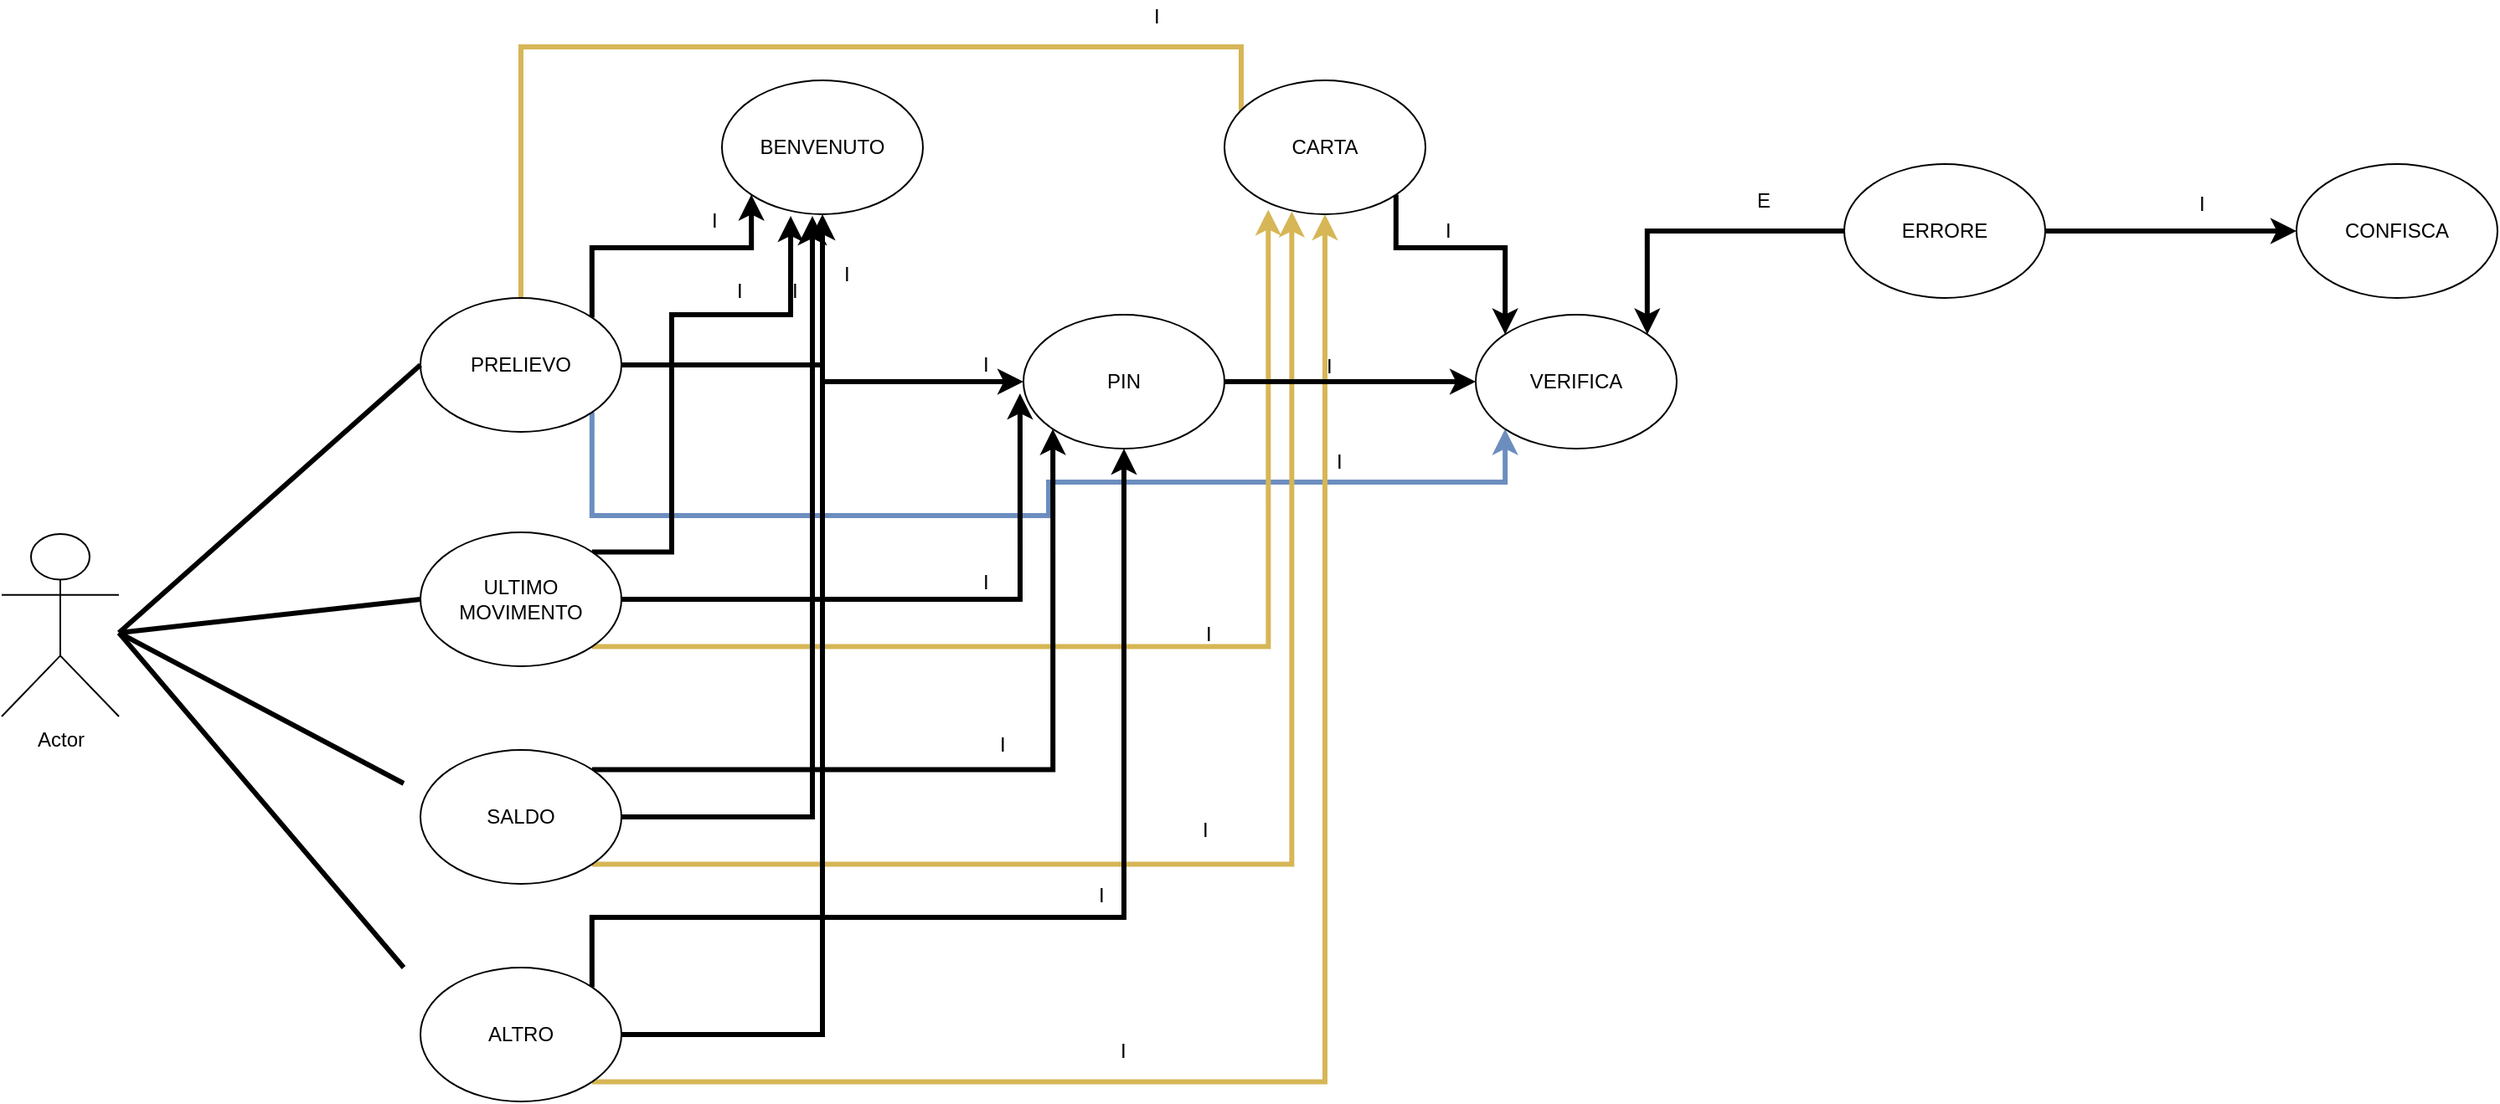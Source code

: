 <mxfile version="10.6.1" type="device"><diagram id="IKFaRUHab7-3rq9OM4kD" name="Page-1"><mxGraphModel dx="2542" dy="2182" grid="1" gridSize="10" guides="1" tooltips="1" connect="1" arrows="1" fold="1" page="1" pageScale="1" pageWidth="827" pageHeight="1169" math="0" shadow="0"><root><mxCell id="0"/><mxCell id="1" parent="0"/><mxCell id="qaQy-k4FwIXla5iRoM-g-1" value="Actor" style="shape=umlActor;verticalLabelPosition=bottom;labelBackgroundColor=#ffffff;verticalAlign=top;html=1;outlineConnect=0;" vertex="1" parent="1"><mxGeometry x="-220" y="231" width="70" height="109" as="geometry"/></mxCell><mxCell id="qaQy-k4FwIXla5iRoM-g-12" style="edgeStyle=orthogonalEdgeStyle;rounded=0;orthogonalLoop=1;jettySize=auto;html=1;exitX=1;exitY=0;exitDx=0;exitDy=0;entryX=0;entryY=1;entryDx=0;entryDy=0;strokeWidth=3;" edge="1" parent="1" source="qaQy-k4FwIXla5iRoM-g-2" target="qaQy-k4FwIXla5iRoM-g-6"><mxGeometry relative="1" as="geometry"><Array as="points"><mxPoint x="132" y="60"/><mxPoint x="228" y="60"/></Array></mxGeometry></mxCell><mxCell id="qaQy-k4FwIXla5iRoM-g-20" style="edgeStyle=orthogonalEdgeStyle;rounded=0;orthogonalLoop=1;jettySize=auto;html=1;exitX=1;exitY=0.5;exitDx=0;exitDy=0;entryX=0;entryY=0.5;entryDx=0;entryDy=0;strokeWidth=3;" edge="1" parent="1" source="qaQy-k4FwIXla5iRoM-g-2" target="qaQy-k4FwIXla5iRoM-g-7"><mxGeometry relative="1" as="geometry"/></mxCell><mxCell id="qaQy-k4FwIXla5iRoM-g-36" style="edgeStyle=orthogonalEdgeStyle;rounded=0;orthogonalLoop=1;jettySize=auto;html=1;exitX=1;exitY=1;exitDx=0;exitDy=0;entryX=0;entryY=1;entryDx=0;entryDy=0;fillColor=#dae8fc;strokeColor=#6c8ebf;strokeWidth=3;" edge="1" parent="1" source="qaQy-k4FwIXla5iRoM-g-2" target="qaQy-k4FwIXla5iRoM-g-8"><mxGeometry relative="1" as="geometry"><Array as="points"><mxPoint x="132" y="220"/><mxPoint x="405" y="220"/><mxPoint x="405" y="200"/><mxPoint x="678" y="200"/></Array></mxGeometry></mxCell><mxCell id="qaQy-k4FwIXla5iRoM-g-41" style="edgeStyle=orthogonalEdgeStyle;rounded=0;orthogonalLoop=1;jettySize=auto;html=1;exitX=0.5;exitY=0;exitDx=0;exitDy=0;entryX=0;entryY=0.5;entryDx=0;entryDy=0;fillColor=#fff2cc;strokeColor=#d6b656;strokeWidth=3;" edge="1" parent="1" source="qaQy-k4FwIXla5iRoM-g-2" target="qaQy-k4FwIXla5iRoM-g-9"><mxGeometry relative="1" as="geometry"><Array as="points"><mxPoint x="90" y="-60"/><mxPoint x="520" y="-60"/><mxPoint x="520"/></Array></mxGeometry></mxCell><mxCell id="qaQy-k4FwIXla5iRoM-g-2" value="PRELIEVO" style="ellipse;whiteSpace=wrap;html=1;" vertex="1" parent="1"><mxGeometry x="30" y="90" width="120" height="80" as="geometry"/></mxCell><mxCell id="qaQy-k4FwIXla5iRoM-g-13" style="edgeStyle=orthogonalEdgeStyle;rounded=0;orthogonalLoop=1;jettySize=auto;html=1;exitX=1;exitY=0;exitDx=0;exitDy=0;entryX=0.342;entryY=1.013;entryDx=0;entryDy=0;entryPerimeter=0;strokeWidth=3;" edge="1" parent="1" source="qaQy-k4FwIXla5iRoM-g-3" target="qaQy-k4FwIXla5iRoM-g-6"><mxGeometry relative="1" as="geometry"><Array as="points"><mxPoint x="180" y="242"/><mxPoint x="180" y="100"/><mxPoint x="251" y="100"/></Array></mxGeometry></mxCell><mxCell id="qaQy-k4FwIXla5iRoM-g-21" style="edgeStyle=orthogonalEdgeStyle;rounded=0;orthogonalLoop=1;jettySize=auto;html=1;exitX=1;exitY=0.5;exitDx=0;exitDy=0;entryX=-0.017;entryY=0.588;entryDx=0;entryDy=0;entryPerimeter=0;strokeWidth=3;" edge="1" parent="1" source="qaQy-k4FwIXla5iRoM-g-3" target="qaQy-k4FwIXla5iRoM-g-7"><mxGeometry relative="1" as="geometry"/></mxCell><mxCell id="qaQy-k4FwIXla5iRoM-g-40" style="edgeStyle=orthogonalEdgeStyle;rounded=0;orthogonalLoop=1;jettySize=auto;html=1;exitX=1;exitY=1;exitDx=0;exitDy=0;entryX=0.218;entryY=0.965;entryDx=0;entryDy=0;entryPerimeter=0;fillColor=#fff2cc;strokeColor=#d6b656;strokeWidth=3;" edge="1" parent="1" source="qaQy-k4FwIXla5iRoM-g-3" target="qaQy-k4FwIXla5iRoM-g-9"><mxGeometry relative="1" as="geometry"/></mxCell><mxCell id="qaQy-k4FwIXla5iRoM-g-3" value="&lt;div&gt;ULTIMO&lt;/div&gt;&lt;div&gt;MOVIMENTO&lt;br&gt;&lt;/div&gt;" style="ellipse;whiteSpace=wrap;html=1;" vertex="1" parent="1"><mxGeometry x="30" y="230" width="120" height="80" as="geometry"/></mxCell><mxCell id="qaQy-k4FwIXla5iRoM-g-14" style="edgeStyle=orthogonalEdgeStyle;rounded=0;orthogonalLoop=1;jettySize=auto;html=1;exitX=1;exitY=0.5;exitDx=0;exitDy=0;entryX=0.45;entryY=1.013;entryDx=0;entryDy=0;entryPerimeter=0;endSize=8;strokeWidth=3;" edge="1" parent="1" source="qaQy-k4FwIXla5iRoM-g-4" target="qaQy-k4FwIXla5iRoM-g-6"><mxGeometry relative="1" as="geometry"/></mxCell><mxCell id="qaQy-k4FwIXla5iRoM-g-22" style="edgeStyle=orthogonalEdgeStyle;rounded=0;orthogonalLoop=1;jettySize=auto;html=1;exitX=1;exitY=0;exitDx=0;exitDy=0;entryX=0;entryY=1;entryDx=0;entryDy=0;strokeWidth=3;" edge="1" parent="1" source="qaQy-k4FwIXla5iRoM-g-4" target="qaQy-k4FwIXla5iRoM-g-7"><mxGeometry relative="1" as="geometry"/></mxCell><mxCell id="qaQy-k4FwIXla5iRoM-g-39" style="edgeStyle=orthogonalEdgeStyle;rounded=0;orthogonalLoop=1;jettySize=auto;html=1;exitX=1;exitY=1;exitDx=0;exitDy=0;entryX=0.335;entryY=0.979;entryDx=0;entryDy=0;entryPerimeter=0;fillColor=#fff2cc;strokeColor=#d6b656;strokeWidth=3;" edge="1" parent="1" source="qaQy-k4FwIXla5iRoM-g-4" target="qaQy-k4FwIXla5iRoM-g-9"><mxGeometry relative="1" as="geometry"/></mxCell><mxCell id="qaQy-k4FwIXla5iRoM-g-4" value="SALDO" style="ellipse;whiteSpace=wrap;html=1;" vertex="1" parent="1"><mxGeometry x="30" y="360" width="120" height="80" as="geometry"/></mxCell><mxCell id="qaQy-k4FwIXla5iRoM-g-15" style="edgeStyle=orthogonalEdgeStyle;rounded=0;orthogonalLoop=1;jettySize=auto;html=1;exitX=1;exitY=0.5;exitDx=0;exitDy=0;strokeWidth=3;" edge="1" parent="1" source="qaQy-k4FwIXla5iRoM-g-5" target="qaQy-k4FwIXla5iRoM-g-6"><mxGeometry relative="1" as="geometry"/></mxCell><mxCell id="qaQy-k4FwIXla5iRoM-g-23" style="edgeStyle=orthogonalEdgeStyle;rounded=0;orthogonalLoop=1;jettySize=auto;html=1;exitX=1;exitY=0;exitDx=0;exitDy=0;entryX=0.5;entryY=1;entryDx=0;entryDy=0;strokeWidth=3;" edge="1" parent="1" source="qaQy-k4FwIXla5iRoM-g-5" target="qaQy-k4FwIXla5iRoM-g-7"><mxGeometry relative="1" as="geometry"><Array as="points"><mxPoint x="132" y="460"/><mxPoint x="450" y="460"/></Array></mxGeometry></mxCell><mxCell id="qaQy-k4FwIXla5iRoM-g-38" style="edgeStyle=orthogonalEdgeStyle;rounded=0;orthogonalLoop=1;jettySize=auto;html=1;exitX=1;exitY=1;exitDx=0;exitDy=0;entryX=0.5;entryY=1;entryDx=0;entryDy=0;fillColor=#fff2cc;strokeColor=#d6b656;strokeWidth=3;" edge="1" parent="1" source="qaQy-k4FwIXla5iRoM-g-5" target="qaQy-k4FwIXla5iRoM-g-9"><mxGeometry relative="1" as="geometry"/></mxCell><mxCell id="qaQy-k4FwIXla5iRoM-g-5" value="ALTRO" style="ellipse;whiteSpace=wrap;html=1;" vertex="1" parent="1"><mxGeometry x="30" y="490" width="120" height="80" as="geometry"/></mxCell><mxCell id="qaQy-k4FwIXla5iRoM-g-6" value="BENVENUTO" style="ellipse;whiteSpace=wrap;html=1;" vertex="1" parent="1"><mxGeometry x="210" y="-40" width="120" height="80" as="geometry"/></mxCell><mxCell id="qaQy-k4FwIXla5iRoM-g-28" style="edgeStyle=orthogonalEdgeStyle;rounded=0;orthogonalLoop=1;jettySize=auto;html=1;exitX=1;exitY=0.5;exitDx=0;exitDy=0;entryX=0;entryY=0.5;entryDx=0;entryDy=0;strokeWidth=3;" edge="1" parent="1" source="qaQy-k4FwIXla5iRoM-g-7" target="qaQy-k4FwIXla5iRoM-g-8"><mxGeometry relative="1" as="geometry"/></mxCell><mxCell id="qaQy-k4FwIXla5iRoM-g-7" value="PIN" style="ellipse;whiteSpace=wrap;html=1;" vertex="1" parent="1"><mxGeometry x="390" y="100" width="120" height="80" as="geometry"/></mxCell><mxCell id="qaQy-k4FwIXla5iRoM-g-8" value="VERIFICA" style="ellipse;whiteSpace=wrap;html=1;" vertex="1" parent="1"><mxGeometry x="660" y="100" width="120" height="80" as="geometry"/></mxCell><mxCell id="qaQy-k4FwIXla5iRoM-g-30" style="edgeStyle=orthogonalEdgeStyle;rounded=0;orthogonalLoop=1;jettySize=auto;html=1;exitX=1;exitY=1;exitDx=0;exitDy=0;entryX=0;entryY=0;entryDx=0;entryDy=0;strokeWidth=3;" edge="1" parent="1" source="qaQy-k4FwIXla5iRoM-g-9" target="qaQy-k4FwIXla5iRoM-g-8"><mxGeometry relative="1" as="geometry"><Array as="points"><mxPoint x="612" y="60"/><mxPoint x="678" y="60"/></Array></mxGeometry></mxCell><mxCell id="qaQy-k4FwIXla5iRoM-g-9" value="CARTA" style="ellipse;whiteSpace=wrap;html=1;" vertex="1" parent="1"><mxGeometry x="510" y="-40" width="120" height="80" as="geometry"/></mxCell><mxCell id="qaQy-k4FwIXla5iRoM-g-32" style="edgeStyle=orthogonalEdgeStyle;rounded=0;orthogonalLoop=1;jettySize=auto;html=1;exitX=0;exitY=0.5;exitDx=0;exitDy=0;entryX=1;entryY=0;entryDx=0;entryDy=0;strokeWidth=3;" edge="1" parent="1" source="qaQy-k4FwIXla5iRoM-g-10" target="qaQy-k4FwIXla5iRoM-g-8"><mxGeometry relative="1" as="geometry"/></mxCell><mxCell id="qaQy-k4FwIXla5iRoM-g-34" style="edgeStyle=orthogonalEdgeStyle;rounded=0;orthogonalLoop=1;jettySize=auto;html=1;exitX=1;exitY=0.5;exitDx=0;exitDy=0;entryX=0;entryY=0.5;entryDx=0;entryDy=0;strokeWidth=3;" edge="1" parent="1" source="qaQy-k4FwIXla5iRoM-g-10" target="qaQy-k4FwIXla5iRoM-g-11"><mxGeometry relative="1" as="geometry"/></mxCell><mxCell id="qaQy-k4FwIXla5iRoM-g-10" value="ERRORE" style="ellipse;whiteSpace=wrap;html=1;" vertex="1" parent="1"><mxGeometry x="880" y="10" width="120" height="80" as="geometry"/></mxCell><mxCell id="qaQy-k4FwIXla5iRoM-g-11" value="CONFISCA" style="ellipse;whiteSpace=wrap;html=1;" vertex="1" parent="1"><mxGeometry x="1150" y="10" width="120" height="80" as="geometry"/></mxCell><mxCell id="qaQy-k4FwIXla5iRoM-g-16" value="I" style="text;html=1;resizable=0;points=[];autosize=1;align=left;verticalAlign=top;spacingTop=-4;" vertex="1" parent="1"><mxGeometry x="202" y="34" width="20" height="20" as="geometry"/></mxCell><mxCell id="qaQy-k4FwIXla5iRoM-g-17" value="I" style="text;html=1;resizable=0;points=[];autosize=1;align=left;verticalAlign=top;spacingTop=-4;" vertex="1" parent="1"><mxGeometry x="217" y="76" width="20" height="20" as="geometry"/></mxCell><mxCell id="qaQy-k4FwIXla5iRoM-g-18" value="I" style="text;html=1;resizable=0;points=[];autosize=1;align=left;verticalAlign=top;spacingTop=-4;" vertex="1" parent="1"><mxGeometry x="250" y="76" width="20" height="20" as="geometry"/></mxCell><mxCell id="qaQy-k4FwIXla5iRoM-g-19" value="I" style="text;html=1;resizable=0;points=[];autosize=1;align=left;verticalAlign=top;spacingTop=-4;" vertex="1" parent="1"><mxGeometry x="281" y="66" width="20" height="20" as="geometry"/></mxCell><mxCell id="qaQy-k4FwIXla5iRoM-g-24" value="I" style="text;html=1;resizable=0;points=[];autosize=1;align=left;verticalAlign=top;spacingTop=-4;" vertex="1" parent="1"><mxGeometry x="364" y="120" width="20" height="20" as="geometry"/></mxCell><mxCell id="qaQy-k4FwIXla5iRoM-g-25" value="I" style="text;html=1;resizable=0;points=[];autosize=1;align=left;verticalAlign=top;spacingTop=-4;" vertex="1" parent="1"><mxGeometry x="364" y="250" width="20" height="20" as="geometry"/></mxCell><mxCell id="qaQy-k4FwIXla5iRoM-g-26" value="I" style="text;html=1;resizable=0;points=[];autosize=1;align=left;verticalAlign=top;spacingTop=-4;" vertex="1" parent="1"><mxGeometry x="374" y="347" width="20" height="20" as="geometry"/></mxCell><mxCell id="qaQy-k4FwIXla5iRoM-g-27" value="I" style="text;html=1;resizable=0;points=[];autosize=1;align=left;verticalAlign=top;spacingTop=-4;" vertex="1" parent="1"><mxGeometry x="433" y="437" width="20" height="20" as="geometry"/></mxCell><mxCell id="qaQy-k4FwIXla5iRoM-g-29" value="I" style="text;html=1;resizable=0;points=[];autosize=1;align=left;verticalAlign=top;spacingTop=-4;" vertex="1" parent="1"><mxGeometry x="569" y="121" width="20" height="20" as="geometry"/></mxCell><mxCell id="qaQy-k4FwIXla5iRoM-g-31" value="I" style="text;html=1;resizable=0;points=[];autosize=1;align=left;verticalAlign=top;spacingTop=-4;" vertex="1" parent="1"><mxGeometry x="640" y="40" width="20" height="20" as="geometry"/></mxCell><mxCell id="qaQy-k4FwIXla5iRoM-g-33" value="E" style="text;html=1;resizable=0;points=[];autosize=1;align=left;verticalAlign=top;spacingTop=-4;" vertex="1" parent="1"><mxGeometry x="826" y="22" width="20" height="20" as="geometry"/></mxCell><mxCell id="qaQy-k4FwIXla5iRoM-g-35" value="I" style="text;html=1;resizable=0;points=[];autosize=1;align=left;verticalAlign=top;spacingTop=-4;" vertex="1" parent="1"><mxGeometry x="1090" y="24" width="20" height="20" as="geometry"/></mxCell><mxCell id="qaQy-k4FwIXla5iRoM-g-37" value="&lt;div&gt;I&lt;/div&gt;&lt;div&gt;&lt;br&gt;&lt;/div&gt;" style="text;html=1;resizable=0;points=[];autosize=1;align=left;verticalAlign=top;spacingTop=-4;" vertex="1" parent="1"><mxGeometry x="575" y="178" width="20" height="30" as="geometry"/></mxCell><mxCell id="qaQy-k4FwIXla5iRoM-g-42" value="I" style="text;html=1;resizable=0;points=[];autosize=1;align=left;verticalAlign=top;spacingTop=-4;" vertex="1" parent="1"><mxGeometry x="446" y="530" width="20" height="20" as="geometry"/></mxCell><mxCell id="qaQy-k4FwIXla5iRoM-g-43" value="I" style="text;html=1;resizable=0;points=[];autosize=1;align=left;verticalAlign=top;spacingTop=-4;" vertex="1" parent="1"><mxGeometry x="495" y="398" width="20" height="20" as="geometry"/></mxCell><mxCell id="qaQy-k4FwIXla5iRoM-g-44" value="I" style="text;html=1;resizable=0;points=[];autosize=1;align=left;verticalAlign=top;spacingTop=-4;" vertex="1" parent="1"><mxGeometry x="497" y="281" width="20" height="20" as="geometry"/></mxCell><mxCell id="qaQy-k4FwIXla5iRoM-g-45" value="I" style="text;html=1;resizable=0;points=[];autosize=1;align=left;verticalAlign=top;spacingTop=-4;" vertex="1" parent="1"><mxGeometry x="466" y="-88" width="20" height="20" as="geometry"/></mxCell><mxCell id="qaQy-k4FwIXla5iRoM-g-48" value="" style="endArrow=none;html=1;strokeWidth=3;entryX=0;entryY=0.5;entryDx=0;entryDy=0;" edge="1" parent="1" target="qaQy-k4FwIXla5iRoM-g-2"><mxGeometry width="50" height="50" relative="1" as="geometry"><mxPoint x="-150" y="290" as="sourcePoint"/><mxPoint x="-80" y="250" as="targetPoint"/></mxGeometry></mxCell><mxCell id="qaQy-k4FwIXla5iRoM-g-50" value="" style="endArrow=none;html=1;strokeWidth=3;entryX=0;entryY=0.5;entryDx=0;entryDy=0;" edge="1" parent="1" target="qaQy-k4FwIXla5iRoM-g-3"><mxGeometry width="50" height="50" relative="1" as="geometry"><mxPoint x="-150" y="290" as="sourcePoint"/><mxPoint x="-50" y="270" as="targetPoint"/></mxGeometry></mxCell><mxCell id="qaQy-k4FwIXla5iRoM-g-51" value="" style="endArrow=none;html=1;strokeWidth=3;" edge="1" parent="1"><mxGeometry width="50" height="50" relative="1" as="geometry"><mxPoint x="-150" y="290" as="sourcePoint"/><mxPoint x="20" y="380" as="targetPoint"/></mxGeometry></mxCell><mxCell id="qaQy-k4FwIXla5iRoM-g-52" value="" style="endArrow=none;html=1;strokeWidth=3;" edge="1" parent="1"><mxGeometry width="50" height="50" relative="1" as="geometry"><mxPoint x="-150" y="290" as="sourcePoint"/><mxPoint x="20" y="490" as="targetPoint"/></mxGeometry></mxCell></root></mxGraphModel></diagram></mxfile>